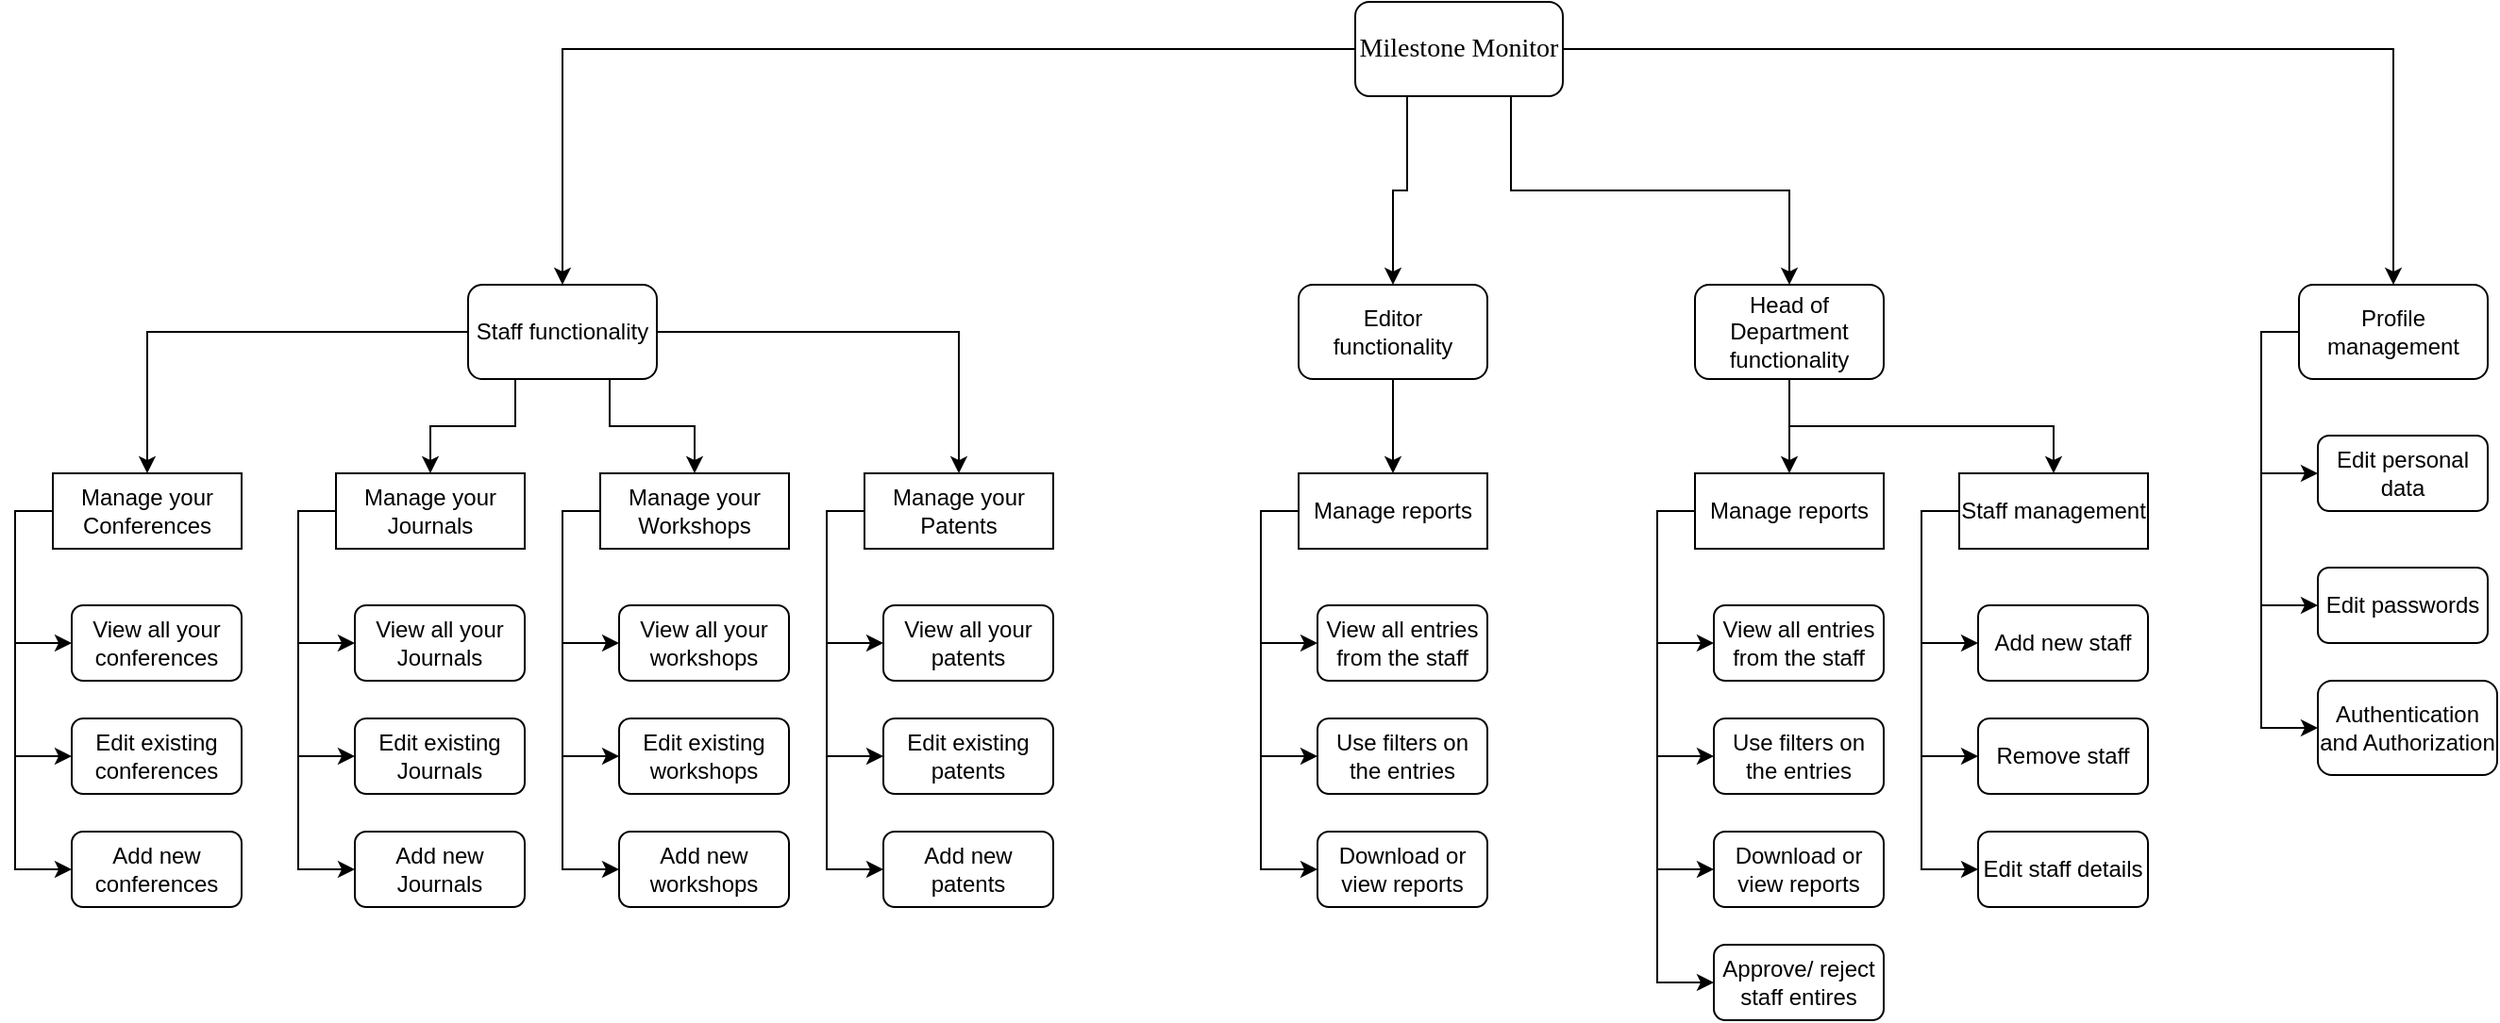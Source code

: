 <mxfile version="22.0.8" type="github">
  <diagram name="Page-1" id="hZps5yUOZtA-7cshBxVZ">
    <mxGraphModel dx="1477" dy="1651" grid="1" gridSize="10" guides="1" tooltips="1" connect="1" arrows="1" fold="1" page="1" pageScale="1" pageWidth="850" pageHeight="1100" math="0" shadow="0">
      <root>
        <mxCell id="0" />
        <mxCell id="1" parent="0" />
        <mxCell id="Uk9szshKx2kAGhwRO4-5-44" style="edgeStyle=orthogonalEdgeStyle;rounded=0;orthogonalLoop=1;jettySize=auto;html=1;entryX=0.5;entryY=0;entryDx=0;entryDy=0;" edge="1" parent="1" source="Uk9szshKx2kAGhwRO4-5-1" target="Uk9szshKx2kAGhwRO4-5-8">
          <mxGeometry relative="1" as="geometry" />
        </mxCell>
        <mxCell id="Uk9szshKx2kAGhwRO4-5-47" style="edgeStyle=orthogonalEdgeStyle;rounded=0;orthogonalLoop=1;jettySize=auto;html=1;exitX=0.25;exitY=1;exitDx=0;exitDy=0;entryX=0.5;entryY=0;entryDx=0;entryDy=0;" edge="1" parent="1" source="Uk9szshKx2kAGhwRO4-5-1" target="Uk9szshKx2kAGhwRO4-5-19">
          <mxGeometry relative="1" as="geometry" />
        </mxCell>
        <mxCell id="Uk9szshKx2kAGhwRO4-5-48" style="edgeStyle=orthogonalEdgeStyle;rounded=0;orthogonalLoop=1;jettySize=auto;html=1;exitX=0.75;exitY=1;exitDx=0;exitDy=0;entryX=0.5;entryY=0;entryDx=0;entryDy=0;" edge="1" parent="1" source="Uk9szshKx2kAGhwRO4-5-1" target="Uk9szshKx2kAGhwRO4-5-26">
          <mxGeometry relative="1" as="geometry" />
        </mxCell>
        <mxCell id="Uk9szshKx2kAGhwRO4-5-49" style="edgeStyle=orthogonalEdgeStyle;rounded=0;orthogonalLoop=1;jettySize=auto;html=1;exitX=1;exitY=0.5;exitDx=0;exitDy=0;entryX=0.5;entryY=0;entryDx=0;entryDy=0;" edge="1" parent="1" source="Uk9szshKx2kAGhwRO4-5-1" target="Uk9szshKx2kAGhwRO4-5-37">
          <mxGeometry relative="1" as="geometry" />
        </mxCell>
        <mxCell id="Uk9szshKx2kAGhwRO4-5-1" value="&lt;font face=&quot;Verdana&quot; style=&quot;font-size: 14px;&quot;&gt;Milestone Monitor&lt;/font&gt;" style="rounded=1;whiteSpace=wrap;html=1;" vertex="1" parent="1">
          <mxGeometry x="740" y="-150" width="110" height="50" as="geometry" />
        </mxCell>
        <mxCell id="Uk9szshKx2kAGhwRO4-5-50" style="edgeStyle=orthogonalEdgeStyle;rounded=0;orthogonalLoop=1;jettySize=auto;html=1;exitX=0;exitY=0.5;exitDx=0;exitDy=0;entryX=0;entryY=0.5;entryDx=0;entryDy=0;" edge="1" parent="1" source="Uk9szshKx2kAGhwRO4-5-2" target="Uk9szshKx2kAGhwRO4-5-6">
          <mxGeometry relative="1" as="geometry" />
        </mxCell>
        <mxCell id="Uk9szshKx2kAGhwRO4-5-51" style="edgeStyle=orthogonalEdgeStyle;rounded=0;orthogonalLoop=1;jettySize=auto;html=1;exitX=0;exitY=0.5;exitDx=0;exitDy=0;entryX=0;entryY=0.5;entryDx=0;entryDy=0;" edge="1" parent="1" source="Uk9szshKx2kAGhwRO4-5-2" target="Uk9szshKx2kAGhwRO4-5-7">
          <mxGeometry relative="1" as="geometry" />
        </mxCell>
        <mxCell id="Uk9szshKx2kAGhwRO4-5-52" style="edgeStyle=orthogonalEdgeStyle;rounded=0;orthogonalLoop=1;jettySize=auto;html=1;exitX=0;exitY=0.5;exitDx=0;exitDy=0;entryX=0;entryY=0.5;entryDx=0;entryDy=0;" edge="1" parent="1" source="Uk9szshKx2kAGhwRO4-5-2" target="Uk9szshKx2kAGhwRO4-5-9">
          <mxGeometry relative="1" as="geometry" />
        </mxCell>
        <mxCell id="Uk9szshKx2kAGhwRO4-5-2" value="Manage your Conferences" style="rounded=0;whiteSpace=wrap;html=1;" vertex="1" parent="1">
          <mxGeometry x="50" y="100" width="100" height="40" as="geometry" />
        </mxCell>
        <mxCell id="Uk9szshKx2kAGhwRO4-5-53" style="edgeStyle=orthogonalEdgeStyle;rounded=0;orthogonalLoop=1;jettySize=auto;html=1;exitX=0;exitY=0.5;exitDx=0;exitDy=0;entryX=0;entryY=0.5;entryDx=0;entryDy=0;" edge="1" parent="1" source="Uk9szshKx2kAGhwRO4-5-3" target="Uk9szshKx2kAGhwRO4-5-10">
          <mxGeometry relative="1" as="geometry" />
        </mxCell>
        <mxCell id="Uk9szshKx2kAGhwRO4-5-55" style="edgeStyle=orthogonalEdgeStyle;rounded=0;orthogonalLoop=1;jettySize=auto;html=1;exitX=0;exitY=0.5;exitDx=0;exitDy=0;entryX=0;entryY=0.5;entryDx=0;entryDy=0;" edge="1" parent="1" source="Uk9szshKx2kAGhwRO4-5-3" target="Uk9szshKx2kAGhwRO4-5-11">
          <mxGeometry relative="1" as="geometry" />
        </mxCell>
        <mxCell id="Uk9szshKx2kAGhwRO4-5-56" style="edgeStyle=orthogonalEdgeStyle;rounded=0;orthogonalLoop=1;jettySize=auto;html=1;exitX=0;exitY=0.5;exitDx=0;exitDy=0;entryX=0;entryY=0.5;entryDx=0;entryDy=0;" edge="1" parent="1" source="Uk9szshKx2kAGhwRO4-5-3" target="Uk9szshKx2kAGhwRO4-5-12">
          <mxGeometry relative="1" as="geometry" />
        </mxCell>
        <mxCell id="Uk9szshKx2kAGhwRO4-5-3" value="Manage your Journals" style="rounded=0;whiteSpace=wrap;html=1;" vertex="1" parent="1">
          <mxGeometry x="200" y="100" width="100" height="40" as="geometry" />
        </mxCell>
        <mxCell id="Uk9szshKx2kAGhwRO4-5-57" style="edgeStyle=orthogonalEdgeStyle;rounded=0;orthogonalLoop=1;jettySize=auto;html=1;exitX=0;exitY=0.5;exitDx=0;exitDy=0;entryX=0;entryY=0.5;entryDx=0;entryDy=0;" edge="1" parent="1" source="Uk9szshKx2kAGhwRO4-5-4" target="Uk9szshKx2kAGhwRO4-5-13">
          <mxGeometry relative="1" as="geometry" />
        </mxCell>
        <mxCell id="Uk9szshKx2kAGhwRO4-5-58" style="edgeStyle=orthogonalEdgeStyle;rounded=0;orthogonalLoop=1;jettySize=auto;html=1;exitX=0;exitY=0.5;exitDx=0;exitDy=0;entryX=0;entryY=0.5;entryDx=0;entryDy=0;" edge="1" parent="1" source="Uk9szshKx2kAGhwRO4-5-4" target="Uk9szshKx2kAGhwRO4-5-14">
          <mxGeometry relative="1" as="geometry" />
        </mxCell>
        <mxCell id="Uk9szshKx2kAGhwRO4-5-59" style="edgeStyle=orthogonalEdgeStyle;rounded=0;orthogonalLoop=1;jettySize=auto;html=1;exitX=0;exitY=0.5;exitDx=0;exitDy=0;entryX=0;entryY=0.5;entryDx=0;entryDy=0;" edge="1" parent="1" source="Uk9szshKx2kAGhwRO4-5-4" target="Uk9szshKx2kAGhwRO4-5-15">
          <mxGeometry relative="1" as="geometry" />
        </mxCell>
        <mxCell id="Uk9szshKx2kAGhwRO4-5-4" value="Manage your Workshops" style="rounded=0;whiteSpace=wrap;html=1;" vertex="1" parent="1">
          <mxGeometry x="340" y="100" width="100" height="40" as="geometry" />
        </mxCell>
        <mxCell id="Uk9szshKx2kAGhwRO4-5-60" style="edgeStyle=orthogonalEdgeStyle;rounded=0;orthogonalLoop=1;jettySize=auto;html=1;exitX=0;exitY=0.5;exitDx=0;exitDy=0;entryX=0;entryY=0.5;entryDx=0;entryDy=0;" edge="1" parent="1" source="Uk9szshKx2kAGhwRO4-5-5" target="Uk9szshKx2kAGhwRO4-5-16">
          <mxGeometry relative="1" as="geometry" />
        </mxCell>
        <mxCell id="Uk9szshKx2kAGhwRO4-5-61" style="edgeStyle=orthogonalEdgeStyle;rounded=0;orthogonalLoop=1;jettySize=auto;html=1;exitX=0;exitY=0.5;exitDx=0;exitDy=0;entryX=0;entryY=0.5;entryDx=0;entryDy=0;" edge="1" parent="1" source="Uk9szshKx2kAGhwRO4-5-5" target="Uk9szshKx2kAGhwRO4-5-17">
          <mxGeometry relative="1" as="geometry" />
        </mxCell>
        <mxCell id="Uk9szshKx2kAGhwRO4-5-62" style="edgeStyle=orthogonalEdgeStyle;rounded=0;orthogonalLoop=1;jettySize=auto;html=1;exitX=0;exitY=0.5;exitDx=0;exitDy=0;entryX=0;entryY=0.5;entryDx=0;entryDy=0;" edge="1" parent="1" source="Uk9szshKx2kAGhwRO4-5-5" target="Uk9szshKx2kAGhwRO4-5-18">
          <mxGeometry relative="1" as="geometry" />
        </mxCell>
        <mxCell id="Uk9szshKx2kAGhwRO4-5-5" value="Manage your Patents" style="rounded=0;whiteSpace=wrap;html=1;" vertex="1" parent="1">
          <mxGeometry x="480" y="100" width="100" height="40" as="geometry" />
        </mxCell>
        <mxCell id="Uk9szshKx2kAGhwRO4-5-6" value="View all your conferences" style="rounded=1;whiteSpace=wrap;html=1;" vertex="1" parent="1">
          <mxGeometry x="60" y="170" width="90" height="40" as="geometry" />
        </mxCell>
        <mxCell id="Uk9szshKx2kAGhwRO4-5-7" value="Edit existing conferences" style="rounded=1;whiteSpace=wrap;html=1;" vertex="1" parent="1">
          <mxGeometry x="60" y="230" width="90" height="40" as="geometry" />
        </mxCell>
        <mxCell id="Uk9szshKx2kAGhwRO4-5-63" style="edgeStyle=orthogonalEdgeStyle;rounded=0;orthogonalLoop=1;jettySize=auto;html=1;exitX=0;exitY=0.5;exitDx=0;exitDy=0;entryX=0.5;entryY=0;entryDx=0;entryDy=0;" edge="1" parent="1" source="Uk9szshKx2kAGhwRO4-5-8" target="Uk9szshKx2kAGhwRO4-5-2">
          <mxGeometry relative="1" as="geometry" />
        </mxCell>
        <mxCell id="Uk9szshKx2kAGhwRO4-5-64" style="edgeStyle=orthogonalEdgeStyle;rounded=0;orthogonalLoop=1;jettySize=auto;html=1;exitX=0.25;exitY=1;exitDx=0;exitDy=0;entryX=0.5;entryY=0;entryDx=0;entryDy=0;" edge="1" parent="1" source="Uk9szshKx2kAGhwRO4-5-8" target="Uk9szshKx2kAGhwRO4-5-3">
          <mxGeometry relative="1" as="geometry" />
        </mxCell>
        <mxCell id="Uk9szshKx2kAGhwRO4-5-65" style="edgeStyle=orthogonalEdgeStyle;rounded=0;orthogonalLoop=1;jettySize=auto;html=1;exitX=0.75;exitY=1;exitDx=0;exitDy=0;entryX=0.5;entryY=0;entryDx=0;entryDy=0;" edge="1" parent="1" source="Uk9szshKx2kAGhwRO4-5-8" target="Uk9szshKx2kAGhwRO4-5-4">
          <mxGeometry relative="1" as="geometry" />
        </mxCell>
        <mxCell id="Uk9szshKx2kAGhwRO4-5-66" style="edgeStyle=orthogonalEdgeStyle;rounded=0;orthogonalLoop=1;jettySize=auto;html=1;exitX=1;exitY=0.5;exitDx=0;exitDy=0;entryX=0.5;entryY=0;entryDx=0;entryDy=0;" edge="1" parent="1" source="Uk9szshKx2kAGhwRO4-5-8" target="Uk9szshKx2kAGhwRO4-5-5">
          <mxGeometry relative="1" as="geometry" />
        </mxCell>
        <mxCell id="Uk9szshKx2kAGhwRO4-5-8" value="Staff functionality" style="rounded=1;whiteSpace=wrap;html=1;" vertex="1" parent="1">
          <mxGeometry x="270" width="100" height="50" as="geometry" />
        </mxCell>
        <mxCell id="Uk9szshKx2kAGhwRO4-5-9" value="Add new conferences" style="rounded=1;whiteSpace=wrap;html=1;" vertex="1" parent="1">
          <mxGeometry x="60" y="290" width="90" height="40" as="geometry" />
        </mxCell>
        <mxCell id="Uk9szshKx2kAGhwRO4-5-10" value="View all your Journals" style="rounded=1;whiteSpace=wrap;html=1;" vertex="1" parent="1">
          <mxGeometry x="210" y="170" width="90" height="40" as="geometry" />
        </mxCell>
        <mxCell id="Uk9szshKx2kAGhwRO4-5-11" value="Edit existing Journals" style="rounded=1;whiteSpace=wrap;html=1;" vertex="1" parent="1">
          <mxGeometry x="210" y="230" width="90" height="40" as="geometry" />
        </mxCell>
        <mxCell id="Uk9szshKx2kAGhwRO4-5-12" value="Add new Journals" style="rounded=1;whiteSpace=wrap;html=1;" vertex="1" parent="1">
          <mxGeometry x="210" y="290" width="90" height="40" as="geometry" />
        </mxCell>
        <mxCell id="Uk9szshKx2kAGhwRO4-5-13" value="View all your workshops" style="rounded=1;whiteSpace=wrap;html=1;" vertex="1" parent="1">
          <mxGeometry x="350" y="170" width="90" height="40" as="geometry" />
        </mxCell>
        <mxCell id="Uk9szshKx2kAGhwRO4-5-14" value="Edit existing workshops" style="rounded=1;whiteSpace=wrap;html=1;" vertex="1" parent="1">
          <mxGeometry x="350" y="230" width="90" height="40" as="geometry" />
        </mxCell>
        <mxCell id="Uk9szshKx2kAGhwRO4-5-15" value="Add new workshops" style="rounded=1;whiteSpace=wrap;html=1;" vertex="1" parent="1">
          <mxGeometry x="350" y="290" width="90" height="40" as="geometry" />
        </mxCell>
        <mxCell id="Uk9szshKx2kAGhwRO4-5-16" value="View all your patents" style="rounded=1;whiteSpace=wrap;html=1;" vertex="1" parent="1">
          <mxGeometry x="490" y="170" width="90" height="40" as="geometry" />
        </mxCell>
        <mxCell id="Uk9szshKx2kAGhwRO4-5-17" value="Edit existing patents" style="rounded=1;whiteSpace=wrap;html=1;" vertex="1" parent="1">
          <mxGeometry x="490" y="230" width="90" height="40" as="geometry" />
        </mxCell>
        <mxCell id="Uk9szshKx2kAGhwRO4-5-18" value="Add new patents" style="rounded=1;whiteSpace=wrap;html=1;" vertex="1" parent="1">
          <mxGeometry x="490" y="290" width="90" height="40" as="geometry" />
        </mxCell>
        <mxCell id="Uk9szshKx2kAGhwRO4-5-67" style="edgeStyle=orthogonalEdgeStyle;rounded=0;orthogonalLoop=1;jettySize=auto;html=1;exitX=0.5;exitY=1;exitDx=0;exitDy=0;entryX=0.5;entryY=0;entryDx=0;entryDy=0;" edge="1" parent="1" source="Uk9szshKx2kAGhwRO4-5-19" target="Uk9szshKx2kAGhwRO4-5-20">
          <mxGeometry relative="1" as="geometry" />
        </mxCell>
        <mxCell id="Uk9szshKx2kAGhwRO4-5-19" value="Editor functionality" style="rounded=1;whiteSpace=wrap;html=1;" vertex="1" parent="1">
          <mxGeometry x="710" width="100" height="50" as="geometry" />
        </mxCell>
        <mxCell id="Uk9szshKx2kAGhwRO4-5-68" style="edgeStyle=orthogonalEdgeStyle;rounded=0;orthogonalLoop=1;jettySize=auto;html=1;exitX=0;exitY=0.5;exitDx=0;exitDy=0;entryX=0;entryY=0.5;entryDx=0;entryDy=0;" edge="1" parent="1" source="Uk9szshKx2kAGhwRO4-5-20" target="Uk9szshKx2kAGhwRO4-5-22">
          <mxGeometry relative="1" as="geometry" />
        </mxCell>
        <mxCell id="Uk9szshKx2kAGhwRO4-5-69" style="edgeStyle=orthogonalEdgeStyle;rounded=0;orthogonalLoop=1;jettySize=auto;html=1;exitX=0;exitY=0.5;exitDx=0;exitDy=0;entryX=0;entryY=0.5;entryDx=0;entryDy=0;" edge="1" parent="1" source="Uk9szshKx2kAGhwRO4-5-20" target="Uk9szshKx2kAGhwRO4-5-23">
          <mxGeometry relative="1" as="geometry" />
        </mxCell>
        <mxCell id="Uk9szshKx2kAGhwRO4-5-70" style="edgeStyle=orthogonalEdgeStyle;rounded=0;orthogonalLoop=1;jettySize=auto;html=1;exitX=0;exitY=0.5;exitDx=0;exitDy=0;entryX=0;entryY=0.5;entryDx=0;entryDy=0;" edge="1" parent="1" source="Uk9szshKx2kAGhwRO4-5-20" target="Uk9szshKx2kAGhwRO4-5-24">
          <mxGeometry relative="1" as="geometry" />
        </mxCell>
        <mxCell id="Uk9szshKx2kAGhwRO4-5-20" value="Manage reports" style="rounded=0;whiteSpace=wrap;html=1;" vertex="1" parent="1">
          <mxGeometry x="710" y="100" width="100" height="40" as="geometry" />
        </mxCell>
        <mxCell id="Uk9szshKx2kAGhwRO4-5-22" value="View all entries from the staff" style="rounded=1;whiteSpace=wrap;html=1;" vertex="1" parent="1">
          <mxGeometry x="720" y="170" width="90" height="40" as="geometry" />
        </mxCell>
        <mxCell id="Uk9szshKx2kAGhwRO4-5-23" value="Use filters on the entries" style="rounded=1;whiteSpace=wrap;html=1;" vertex="1" parent="1">
          <mxGeometry x="720" y="230" width="90" height="40" as="geometry" />
        </mxCell>
        <mxCell id="Uk9szshKx2kAGhwRO4-5-24" value="Download or view reports" style="rounded=1;whiteSpace=wrap;html=1;" vertex="1" parent="1">
          <mxGeometry x="720" y="290" width="90" height="40" as="geometry" />
        </mxCell>
        <mxCell id="Uk9szshKx2kAGhwRO4-5-71" style="edgeStyle=orthogonalEdgeStyle;rounded=0;orthogonalLoop=1;jettySize=auto;html=1;exitX=0.5;exitY=1;exitDx=0;exitDy=0;entryX=0.5;entryY=0;entryDx=0;entryDy=0;" edge="1" parent="1" source="Uk9szshKx2kAGhwRO4-5-26" target="Uk9szshKx2kAGhwRO4-5-27">
          <mxGeometry relative="1" as="geometry" />
        </mxCell>
        <mxCell id="Uk9szshKx2kAGhwRO4-5-72" style="edgeStyle=orthogonalEdgeStyle;rounded=0;orthogonalLoop=1;jettySize=auto;html=1;exitX=0.5;exitY=1;exitDx=0;exitDy=0;entryX=0.5;entryY=0;entryDx=0;entryDy=0;" edge="1" parent="1" source="Uk9szshKx2kAGhwRO4-5-26" target="Uk9szshKx2kAGhwRO4-5-32">
          <mxGeometry relative="1" as="geometry" />
        </mxCell>
        <mxCell id="Uk9szshKx2kAGhwRO4-5-26" value="Head of Department functionality" style="rounded=1;whiteSpace=wrap;html=1;" vertex="1" parent="1">
          <mxGeometry x="920" width="100" height="50" as="geometry" />
        </mxCell>
        <mxCell id="Uk9szshKx2kAGhwRO4-5-73" style="edgeStyle=orthogonalEdgeStyle;rounded=0;orthogonalLoop=1;jettySize=auto;html=1;exitX=0;exitY=0.5;exitDx=0;exitDy=0;entryX=0;entryY=0.5;entryDx=0;entryDy=0;" edge="1" parent="1" source="Uk9szshKx2kAGhwRO4-5-27" target="Uk9szshKx2kAGhwRO4-5-28">
          <mxGeometry relative="1" as="geometry" />
        </mxCell>
        <mxCell id="Uk9szshKx2kAGhwRO4-5-74" style="edgeStyle=orthogonalEdgeStyle;rounded=0;orthogonalLoop=1;jettySize=auto;html=1;exitX=0;exitY=0.5;exitDx=0;exitDy=0;entryX=0;entryY=0.5;entryDx=0;entryDy=0;" edge="1" parent="1" source="Uk9szshKx2kAGhwRO4-5-27" target="Uk9szshKx2kAGhwRO4-5-29">
          <mxGeometry relative="1" as="geometry" />
        </mxCell>
        <mxCell id="Uk9szshKx2kAGhwRO4-5-75" style="edgeStyle=orthogonalEdgeStyle;rounded=0;orthogonalLoop=1;jettySize=auto;html=1;exitX=0;exitY=0.5;exitDx=0;exitDy=0;entryX=0;entryY=0.5;entryDx=0;entryDy=0;" edge="1" parent="1" source="Uk9szshKx2kAGhwRO4-5-27" target="Uk9szshKx2kAGhwRO4-5-30">
          <mxGeometry relative="1" as="geometry" />
        </mxCell>
        <mxCell id="Uk9szshKx2kAGhwRO4-5-76" style="edgeStyle=orthogonalEdgeStyle;rounded=0;orthogonalLoop=1;jettySize=auto;html=1;exitX=0;exitY=0.5;exitDx=0;exitDy=0;entryX=0;entryY=0.5;entryDx=0;entryDy=0;" edge="1" parent="1" source="Uk9szshKx2kAGhwRO4-5-27" target="Uk9szshKx2kAGhwRO4-5-31">
          <mxGeometry relative="1" as="geometry" />
        </mxCell>
        <mxCell id="Uk9szshKx2kAGhwRO4-5-27" value="Manage reports" style="rounded=0;whiteSpace=wrap;html=1;" vertex="1" parent="1">
          <mxGeometry x="920" y="100" width="100" height="40" as="geometry" />
        </mxCell>
        <mxCell id="Uk9szshKx2kAGhwRO4-5-28" value="View all entries from the staff" style="rounded=1;whiteSpace=wrap;html=1;" vertex="1" parent="1">
          <mxGeometry x="930" y="170" width="90" height="40" as="geometry" />
        </mxCell>
        <mxCell id="Uk9szshKx2kAGhwRO4-5-29" value="Use filters on the entries" style="rounded=1;whiteSpace=wrap;html=1;" vertex="1" parent="1">
          <mxGeometry x="930" y="230" width="90" height="40" as="geometry" />
        </mxCell>
        <mxCell id="Uk9szshKx2kAGhwRO4-5-30" value="Download or view reports" style="rounded=1;whiteSpace=wrap;html=1;" vertex="1" parent="1">
          <mxGeometry x="930" y="290" width="90" height="40" as="geometry" />
        </mxCell>
        <mxCell id="Uk9szshKx2kAGhwRO4-5-31" value="Approve/ reject staff entires" style="rounded=1;whiteSpace=wrap;html=1;" vertex="1" parent="1">
          <mxGeometry x="930" y="350" width="90" height="40" as="geometry" />
        </mxCell>
        <mxCell id="Uk9szshKx2kAGhwRO4-5-77" style="edgeStyle=orthogonalEdgeStyle;rounded=0;orthogonalLoop=1;jettySize=auto;html=1;exitX=0;exitY=0.5;exitDx=0;exitDy=0;entryX=0;entryY=0.5;entryDx=0;entryDy=0;" edge="1" parent="1" source="Uk9szshKx2kAGhwRO4-5-32" target="Uk9szshKx2kAGhwRO4-5-35">
          <mxGeometry relative="1" as="geometry" />
        </mxCell>
        <mxCell id="Uk9szshKx2kAGhwRO4-5-78" style="edgeStyle=orthogonalEdgeStyle;rounded=0;orthogonalLoop=1;jettySize=auto;html=1;exitX=0;exitY=0.5;exitDx=0;exitDy=0;entryX=0;entryY=0.5;entryDx=0;entryDy=0;" edge="1" parent="1" source="Uk9szshKx2kAGhwRO4-5-32" target="Uk9szshKx2kAGhwRO4-5-33">
          <mxGeometry relative="1" as="geometry" />
        </mxCell>
        <mxCell id="Uk9szshKx2kAGhwRO4-5-79" style="edgeStyle=orthogonalEdgeStyle;rounded=0;orthogonalLoop=1;jettySize=auto;html=1;exitX=0;exitY=0.5;exitDx=0;exitDy=0;entryX=0;entryY=0.5;entryDx=0;entryDy=0;" edge="1" parent="1" source="Uk9szshKx2kAGhwRO4-5-32" target="Uk9szshKx2kAGhwRO4-5-36">
          <mxGeometry relative="1" as="geometry" />
        </mxCell>
        <mxCell id="Uk9szshKx2kAGhwRO4-5-32" value="Staff management" style="rounded=0;whiteSpace=wrap;html=1;" vertex="1" parent="1">
          <mxGeometry x="1060" y="100" width="100" height="40" as="geometry" />
        </mxCell>
        <mxCell id="Uk9szshKx2kAGhwRO4-5-33" value="Remove staff" style="rounded=1;whiteSpace=wrap;html=1;" vertex="1" parent="1">
          <mxGeometry x="1070" y="230" width="90" height="40" as="geometry" />
        </mxCell>
        <mxCell id="Uk9szshKx2kAGhwRO4-5-35" value="Add new staff" style="rounded=1;whiteSpace=wrap;html=1;" vertex="1" parent="1">
          <mxGeometry x="1070" y="170" width="90" height="40" as="geometry" />
        </mxCell>
        <mxCell id="Uk9szshKx2kAGhwRO4-5-36" value="Edit staff details" style="rounded=1;whiteSpace=wrap;html=1;" vertex="1" parent="1">
          <mxGeometry x="1070" y="290" width="90" height="40" as="geometry" />
        </mxCell>
        <mxCell id="Uk9szshKx2kAGhwRO4-5-82" style="edgeStyle=orthogonalEdgeStyle;rounded=0;orthogonalLoop=1;jettySize=auto;html=1;exitX=0;exitY=0.5;exitDx=0;exitDy=0;entryX=0;entryY=0.5;entryDx=0;entryDy=0;" edge="1" parent="1" source="Uk9szshKx2kAGhwRO4-5-37" target="Uk9szshKx2kAGhwRO4-5-38">
          <mxGeometry relative="1" as="geometry" />
        </mxCell>
        <mxCell id="Uk9szshKx2kAGhwRO4-5-83" style="edgeStyle=orthogonalEdgeStyle;rounded=0;orthogonalLoop=1;jettySize=auto;html=1;exitX=0;exitY=0.5;exitDx=0;exitDy=0;entryX=0;entryY=0.5;entryDx=0;entryDy=0;" edge="1" parent="1" source="Uk9szshKx2kAGhwRO4-5-37" target="Uk9szshKx2kAGhwRO4-5-43">
          <mxGeometry relative="1" as="geometry" />
        </mxCell>
        <mxCell id="Uk9szshKx2kAGhwRO4-5-87" style="edgeStyle=orthogonalEdgeStyle;rounded=0;orthogonalLoop=1;jettySize=auto;html=1;exitX=0;exitY=0.5;exitDx=0;exitDy=0;entryX=0;entryY=0.5;entryDx=0;entryDy=0;" edge="1" parent="1" source="Uk9szshKx2kAGhwRO4-5-37" target="Uk9szshKx2kAGhwRO4-5-85">
          <mxGeometry relative="1" as="geometry" />
        </mxCell>
        <mxCell id="Uk9szshKx2kAGhwRO4-5-37" value="Profile management" style="rounded=1;whiteSpace=wrap;html=1;" vertex="1" parent="1">
          <mxGeometry x="1240" width="100" height="50" as="geometry" />
        </mxCell>
        <mxCell id="Uk9szshKx2kAGhwRO4-5-38" value="Edit personal data" style="rounded=1;whiteSpace=wrap;html=1;" vertex="1" parent="1">
          <mxGeometry x="1250" y="80" width="90" height="40" as="geometry" />
        </mxCell>
        <mxCell id="Uk9szshKx2kAGhwRO4-5-43" value="Edit passwords" style="rounded=1;whiteSpace=wrap;html=1;" vertex="1" parent="1">
          <mxGeometry x="1250" y="150" width="90" height="40" as="geometry" />
        </mxCell>
        <mxCell id="Uk9szshKx2kAGhwRO4-5-85" value="Authentication and Authorization" style="rounded=1;whiteSpace=wrap;html=1;" vertex="1" parent="1">
          <mxGeometry x="1250" y="210" width="95" height="50" as="geometry" />
        </mxCell>
      </root>
    </mxGraphModel>
  </diagram>
</mxfile>
